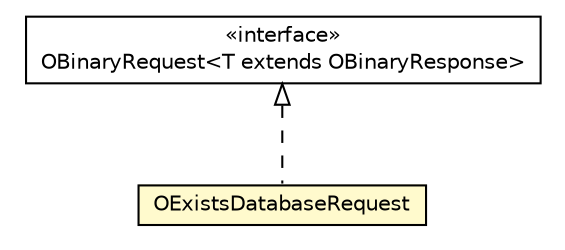 #!/usr/local/bin/dot
#
# Class diagram 
# Generated by UMLGraph version R5_6-24-gf6e263 (http://www.umlgraph.org/)
#

digraph G {
	edge [fontname="Helvetica",fontsize=10,labelfontname="Helvetica",labelfontsize=10];
	node [fontname="Helvetica",fontsize=10,shape=plaintext];
	nodesep=0.25;
	ranksep=0.5;
	// com.orientechnologies.orient.client.remote.OBinaryRequest<T extends com.orientechnologies.orient.client.remote.OBinaryResponse>
	c3284367 [label=<<table title="com.orientechnologies.orient.client.remote.OBinaryRequest" border="0" cellborder="1" cellspacing="0" cellpadding="2" port="p" href="../OBinaryRequest.html">
		<tr><td><table border="0" cellspacing="0" cellpadding="1">
<tr><td align="center" balign="center"> &#171;interface&#187; </td></tr>
<tr><td align="center" balign="center"> OBinaryRequest&lt;T extends OBinaryResponse&gt; </td></tr>
		</table></td></tr>
		</table>>, URL="../OBinaryRequest.html", fontname="Helvetica", fontcolor="black", fontsize=10.0];
	// com.orientechnologies.orient.client.remote.message.OExistsDatabaseRequest
	c3284516 [label=<<table title="com.orientechnologies.orient.client.remote.message.OExistsDatabaseRequest" border="0" cellborder="1" cellspacing="0" cellpadding="2" port="p" bgcolor="lemonChiffon" href="./OExistsDatabaseRequest.html">
		<tr><td><table border="0" cellspacing="0" cellpadding="1">
<tr><td align="center" balign="center"> OExistsDatabaseRequest </td></tr>
		</table></td></tr>
		</table>>, URL="./OExistsDatabaseRequest.html", fontname="Helvetica", fontcolor="black", fontsize=10.0];
	//com.orientechnologies.orient.client.remote.message.OExistsDatabaseRequest implements com.orientechnologies.orient.client.remote.OBinaryRequest<T extends com.orientechnologies.orient.client.remote.OBinaryResponse>
	c3284367:p -> c3284516:p [dir=back,arrowtail=empty,style=dashed];
}


